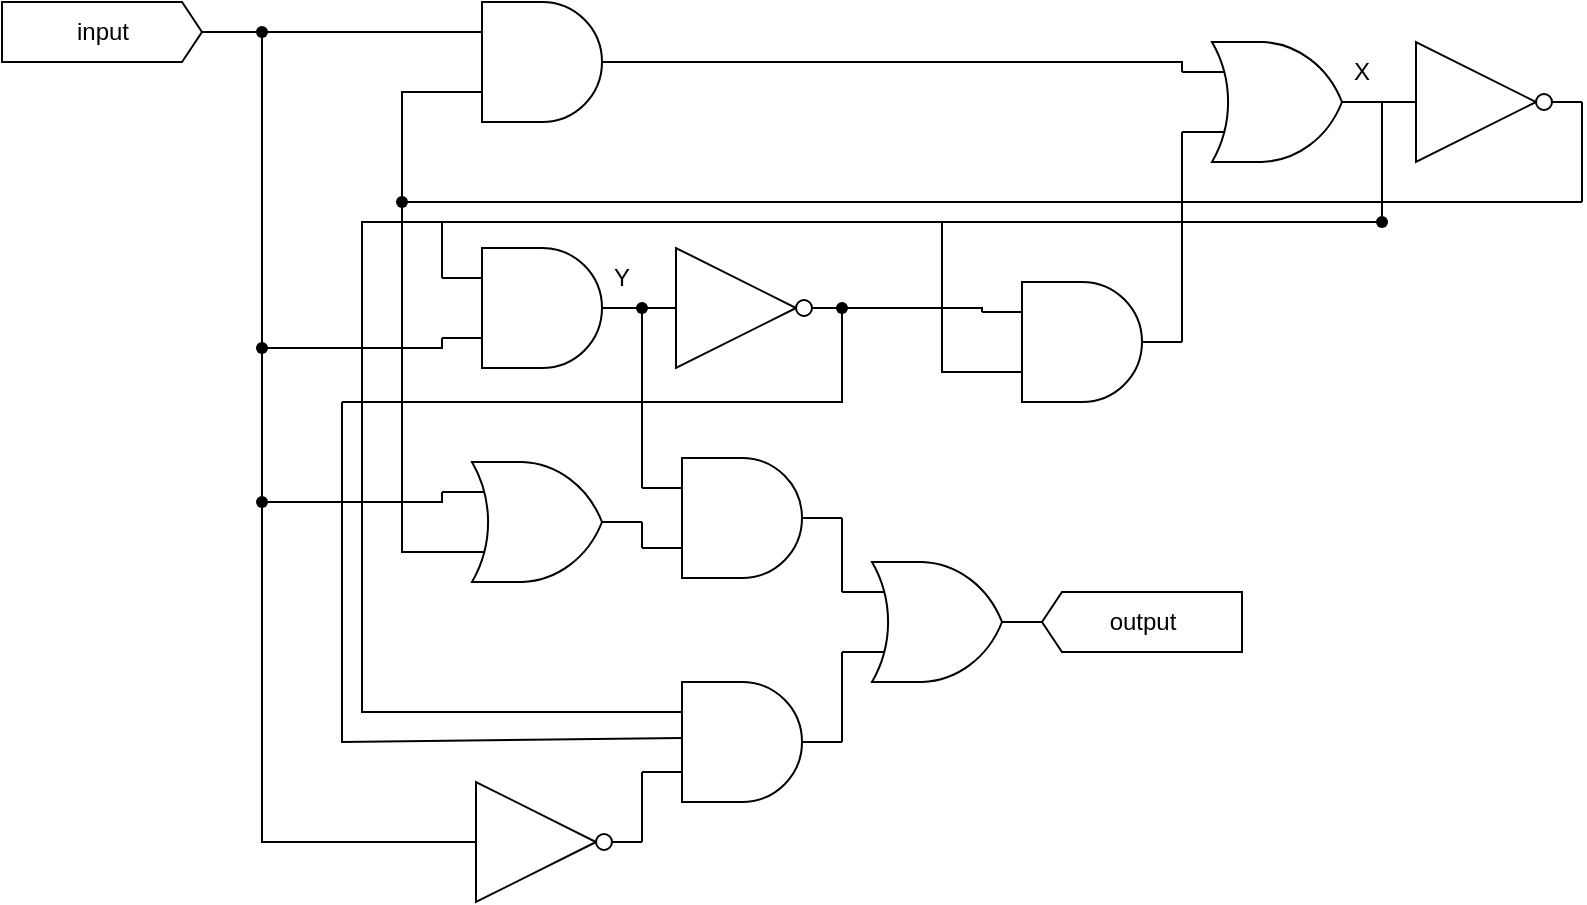 <mxfile version="24.8.9">
  <diagram name="Page-1" id="rFQyy8-Wtrp8-1svVP6h">
    <mxGraphModel dx="989" dy="514" grid="1" gridSize="10" guides="1" tooltips="1" connect="1" arrows="1" fold="1" page="1" pageScale="1" pageWidth="827" pageHeight="1169" math="0" shadow="0">
      <root>
        <mxCell id="0" />
        <mxCell id="1" parent="0" />
        <mxCell id="YE5e00FKLMCy6GCT2mBF-1" value="" style="verticalLabelPosition=bottom;shadow=0;dashed=0;align=center;html=1;verticalAlign=top;shape=mxgraph.electrical.logic_gates.logic_gate;operation=and;direction=east;" vertex="1" parent="1">
          <mxGeometry x="350" y="80" width="100" height="60" as="geometry" />
        </mxCell>
        <mxCell id="YE5e00FKLMCy6GCT2mBF-6" value="input" style="html=1;shadow=0;dashed=0;align=center;verticalAlign=middle;shape=mxgraph.arrows2.arrow;dy=0;dx=10;notch=0;" vertex="1" parent="1">
          <mxGeometry x="130" y="80" width="100" height="30" as="geometry" />
        </mxCell>
        <mxCell id="YE5e00FKLMCy6GCT2mBF-7" value="output" style="html=1;shadow=0;dashed=0;align=center;verticalAlign=middle;shape=mxgraph.arrows2.arrow;dy=0;dx=10;notch=0;direction=west;" vertex="1" parent="1">
          <mxGeometry x="650" y="375" width="100" height="30" as="geometry" />
        </mxCell>
        <mxCell id="YE5e00FKLMCy6GCT2mBF-8" value="" style="verticalLabelPosition=bottom;shadow=0;dashed=0;align=center;html=1;verticalAlign=top;shape=mxgraph.electrical.logic_gates.logic_gate;operation=and;direction=east;" vertex="1" parent="1">
          <mxGeometry x="350" y="203" width="100" height="60" as="geometry" />
        </mxCell>
        <mxCell id="YE5e00FKLMCy6GCT2mBF-12" value="" style="endArrow=none;html=1;rounded=0;entryX=0;entryY=0.25;entryDx=0;entryDy=0;entryPerimeter=0;" edge="1" parent="1" source="YE5e00FKLMCy6GCT2mBF-17" target="YE5e00FKLMCy6GCT2mBF-1">
          <mxGeometry width="50" height="50" relative="1" as="geometry">
            <mxPoint x="265" y="95" as="sourcePoint" />
            <mxPoint x="410" y="190" as="targetPoint" />
          </mxGeometry>
        </mxCell>
        <mxCell id="YE5e00FKLMCy6GCT2mBF-13" value="" style="endArrow=none;html=1;rounded=0;exitDx=0;exitDy=0;exitPerimeter=0;" edge="1" parent="1" source="YE5e00FKLMCy6GCT2mBF-43">
          <mxGeometry width="50" height="50" relative="1" as="geometry">
            <mxPoint x="360" y="230" as="sourcePoint" />
            <mxPoint x="260" y="248" as="targetPoint" />
          </mxGeometry>
        </mxCell>
        <mxCell id="YE5e00FKLMCy6GCT2mBF-14" value="" style="endArrow=none;html=1;rounded=0;exitDx=0;exitDy=0;exitPerimeter=0;" edge="1" parent="1" target="YE5e00FKLMCy6GCT2mBF-17">
          <mxGeometry width="50" height="50" relative="1" as="geometry">
            <mxPoint x="260" y="243" as="sourcePoint" />
            <mxPoint x="259.75" y="100" as="targetPoint" />
            <Array as="points" />
          </mxGeometry>
        </mxCell>
        <mxCell id="YE5e00FKLMCy6GCT2mBF-16" value="" style="endArrow=none;html=1;rounded=0;exitX=1;exitY=0.5;exitDx=0;exitDy=0;exitPerimeter=0;" edge="1" parent="1" source="YE5e00FKLMCy6GCT2mBF-6">
          <mxGeometry width="50" height="50" relative="1" as="geometry">
            <mxPoint x="230" y="95" as="sourcePoint" />
            <mxPoint x="260" y="95" as="targetPoint" />
          </mxGeometry>
        </mxCell>
        <mxCell id="YE5e00FKLMCy6GCT2mBF-17" value="" style="shape=waypoint;sketch=0;fillStyle=solid;size=6;pointerEvents=1;points=[];fillColor=none;resizable=0;rotatable=0;perimeter=centerPerimeter;snapToPoint=1;" vertex="1" parent="1">
          <mxGeometry x="250" y="85" width="20" height="20" as="geometry" />
        </mxCell>
        <mxCell id="YE5e00FKLMCy6GCT2mBF-18" value="" style="verticalLabelPosition=bottom;shadow=0;dashed=0;align=center;html=1;verticalAlign=top;shape=mxgraph.electrical.logic_gates.logic_gate;operation=and;direction=east;" vertex="1" parent="1">
          <mxGeometry x="620" y="220" width="100" height="60" as="geometry" />
        </mxCell>
        <mxCell id="YE5e00FKLMCy6GCT2mBF-19" value="" style="verticalLabelPosition=bottom;shadow=0;dashed=0;align=center;html=1;verticalAlign=top;shape=mxgraph.electrical.logic_gates.logic_gate;operation=or;" vertex="1" parent="1">
          <mxGeometry x="720" y="100" width="100" height="60" as="geometry" />
        </mxCell>
        <mxCell id="YE5e00FKLMCy6GCT2mBF-21" value="" style="endArrow=none;html=1;rounded=0;entryX=0;entryY=0.25;entryDx=0;entryDy=0;entryPerimeter=0;exitX=1;exitY=0.5;exitDx=0;exitDy=0;exitPerimeter=0;" edge="1" parent="1" source="YE5e00FKLMCy6GCT2mBF-1" target="YE5e00FKLMCy6GCT2mBF-19">
          <mxGeometry width="50" height="50" relative="1" as="geometry">
            <mxPoint x="470" y="115" as="sourcePoint" />
            <mxPoint x="590" y="105" as="targetPoint" />
            <Array as="points">
              <mxPoint x="720" y="110" />
            </Array>
          </mxGeometry>
        </mxCell>
        <mxCell id="YE5e00FKLMCy6GCT2mBF-22" value="" style="endArrow=none;html=1;rounded=0;entryX=0;entryY=0.25;entryDx=0;entryDy=0;entryPerimeter=0;" edge="1" parent="1" target="YE5e00FKLMCy6GCT2mBF-8">
          <mxGeometry width="50" height="50" relative="1" as="geometry">
            <mxPoint x="350" y="190" as="sourcePoint" />
            <mxPoint x="270" y="258" as="targetPoint" />
          </mxGeometry>
        </mxCell>
        <mxCell id="YE5e00FKLMCy6GCT2mBF-23" value="" style="endArrow=none;html=1;rounded=0;" edge="1" parent="1">
          <mxGeometry width="50" height="50" relative="1" as="geometry">
            <mxPoint x="820" y="190" as="sourcePoint" />
            <mxPoint x="350" y="190" as="targetPoint" />
          </mxGeometry>
        </mxCell>
        <mxCell id="YE5e00FKLMCy6GCT2mBF-24" value="" style="endArrow=none;html=1;rounded=0;exitDx=0;exitDy=0;exitPerimeter=0;" edge="1" parent="1" source="YE5e00FKLMCy6GCT2mBF-60">
          <mxGeometry width="50" height="50" relative="1" as="geometry">
            <mxPoint x="820" y="160" as="sourcePoint" />
            <mxPoint x="820" y="190" as="targetPoint" />
          </mxGeometry>
        </mxCell>
        <mxCell id="YE5e00FKLMCy6GCT2mBF-25" value="X" style="text;strokeColor=none;align=center;fillColor=none;html=1;verticalAlign=middle;whiteSpace=wrap;rounded=0;" vertex="1" parent="1">
          <mxGeometry x="800" y="100" width="20" height="30" as="geometry" />
        </mxCell>
        <mxCell id="YE5e00FKLMCy6GCT2mBF-27" value="Y" style="text;strokeColor=none;align=center;fillColor=none;html=1;verticalAlign=middle;whiteSpace=wrap;rounded=0;" vertex="1" parent="1">
          <mxGeometry x="430" y="203" width="20" height="30" as="geometry" />
        </mxCell>
        <mxCell id="YE5e00FKLMCy6GCT2mBF-29" value="" style="verticalLabelPosition=bottom;shadow=0;dashed=0;align=center;html=1;verticalAlign=top;shape=mxgraph.electrical.logic_gates.inverter_2" vertex="1" parent="1">
          <mxGeometry x="820" y="100" width="100" height="60" as="geometry" />
        </mxCell>
        <mxCell id="YE5e00FKLMCy6GCT2mBF-30" value="" style="endArrow=none;html=1;rounded=0;exitX=1;exitY=0.5;exitDx=0;exitDy=0;exitPerimeter=0;" edge="1" parent="1">
          <mxGeometry width="50" height="50" relative="1" as="geometry">
            <mxPoint x="920" y="130" as="sourcePoint" />
            <mxPoint x="920" y="180" as="targetPoint" />
          </mxGeometry>
        </mxCell>
        <mxCell id="YE5e00FKLMCy6GCT2mBF-31" value="" style="endArrow=none;html=1;rounded=0;" edge="1" parent="1">
          <mxGeometry width="50" height="50" relative="1" as="geometry">
            <mxPoint x="920" y="180" as="sourcePoint" />
            <mxPoint x="330" y="180" as="targetPoint" />
          </mxGeometry>
        </mxCell>
        <mxCell id="YE5e00FKLMCy6GCT2mBF-34" value="" style="verticalLabelPosition=bottom;shadow=0;dashed=0;align=center;html=1;verticalAlign=top;shape=mxgraph.electrical.logic_gates.inverter_2" vertex="1" parent="1">
          <mxGeometry x="450" y="203" width="100" height="60" as="geometry" />
        </mxCell>
        <mxCell id="YE5e00FKLMCy6GCT2mBF-37" value="" style="endArrow=none;html=1;rounded=0;entryX=0;entryY=0.75;entryDx=0;entryDy=0;entryPerimeter=0;exitX=0;exitY=0.75;exitDx=0;exitDy=0;exitPerimeter=0;" edge="1" parent="1" target="YE5e00FKLMCy6GCT2mBF-1">
          <mxGeometry width="50" height="50" relative="1" as="geometry">
            <mxPoint x="350" y="355" as="sourcePoint" />
            <mxPoint x="560" y="243" as="targetPoint" />
            <Array as="points">
              <mxPoint x="330" y="355" />
              <mxPoint x="330" y="240" />
              <mxPoint x="330" y="125" />
            </Array>
          </mxGeometry>
        </mxCell>
        <mxCell id="YE5e00FKLMCy6GCT2mBF-38" value="" style="shape=waypoint;sketch=0;fillStyle=solid;size=6;pointerEvents=1;points=[];fillColor=none;resizable=0;rotatable=0;perimeter=centerPerimeter;snapToPoint=1;" vertex="1" parent="1">
          <mxGeometry x="320" y="170" width="20" height="20" as="geometry" />
        </mxCell>
        <mxCell id="YE5e00FKLMCy6GCT2mBF-39" value="" style="verticalLabelPosition=bottom;shadow=0;dashed=0;align=center;html=1;verticalAlign=top;shape=mxgraph.electrical.logic_gates.logic_gate;operation=or;" vertex="1" parent="1">
          <mxGeometry x="350" y="310" width="100" height="60" as="geometry" />
        </mxCell>
        <mxCell id="YE5e00FKLMCy6GCT2mBF-41" value="" style="endArrow=none;html=1;rounded=0;exitDx=0;exitDy=0;exitPerimeter=0;" edge="1" parent="1" source="YE5e00FKLMCy6GCT2mBF-43">
          <mxGeometry width="50" height="50" relative="1" as="geometry">
            <mxPoint x="350" y="325" as="sourcePoint" />
            <mxPoint x="260" y="243" as="targetPoint" />
            <Array as="points" />
          </mxGeometry>
        </mxCell>
        <mxCell id="YE5e00FKLMCy6GCT2mBF-44" value="" style="endArrow=none;html=1;rounded=0;exitDx=0;exitDy=0;exitPerimeter=0;" edge="1" parent="1" source="YE5e00FKLMCy6GCT2mBF-67" target="YE5e00FKLMCy6GCT2mBF-43">
          <mxGeometry width="50" height="50" relative="1" as="geometry">
            <mxPoint x="350" y="325" as="sourcePoint" />
            <mxPoint x="260" y="243" as="targetPoint" />
            <Array as="points" />
          </mxGeometry>
        </mxCell>
        <mxCell id="YE5e00FKLMCy6GCT2mBF-45" value="" style="endArrow=none;html=1;rounded=0;exitX=0;exitY=0.75;exitDx=0;exitDy=0;exitPerimeter=0;" edge="1" parent="1" source="YE5e00FKLMCy6GCT2mBF-8" target="YE5e00FKLMCy6GCT2mBF-43">
          <mxGeometry width="50" height="50" relative="1" as="geometry">
            <mxPoint x="350" y="248" as="sourcePoint" />
            <mxPoint x="260" y="248" as="targetPoint" />
            <Array as="points">
              <mxPoint x="350" y="253" />
            </Array>
          </mxGeometry>
        </mxCell>
        <mxCell id="YE5e00FKLMCy6GCT2mBF-43" value="" style="shape=waypoint;sketch=0;fillStyle=solid;size=6;pointerEvents=1;points=[];fillColor=none;resizable=0;rotatable=0;perimeter=centerPerimeter;snapToPoint=1;" vertex="1" parent="1">
          <mxGeometry x="250" y="243" width="20" height="20" as="geometry" />
        </mxCell>
        <mxCell id="YE5e00FKLMCy6GCT2mBF-46" value="" style="endArrow=none;html=1;rounded=0;exitX=0;exitY=0.75;exitDx=0;exitDy=0;exitPerimeter=0;entryX=1;entryY=0.5;entryDx=0;entryDy=0;entryPerimeter=0;" edge="1" parent="1" source="YE5e00FKLMCy6GCT2mBF-19" target="YE5e00FKLMCy6GCT2mBF-18">
          <mxGeometry width="50" height="50" relative="1" as="geometry">
            <mxPoint x="719" y="150" as="sourcePoint" />
            <mxPoint x="719.43" y="253" as="targetPoint" />
          </mxGeometry>
        </mxCell>
        <mxCell id="YE5e00FKLMCy6GCT2mBF-47" value="" style="endArrow=none;html=1;rounded=0;entryX=0;entryY=0.25;entryDx=0;entryDy=0;entryPerimeter=0;exitX=1;exitY=0.5;exitDx=0;exitDy=0;exitPerimeter=0;" edge="1" parent="1" source="YE5e00FKLMCy6GCT2mBF-34" target="YE5e00FKLMCy6GCT2mBF-18">
          <mxGeometry width="50" height="50" relative="1" as="geometry">
            <mxPoint x="560" y="232.6" as="sourcePoint" />
            <mxPoint x="650" y="232.6" as="targetPoint" />
            <Array as="points">
              <mxPoint x="620" y="233" />
            </Array>
          </mxGeometry>
        </mxCell>
        <mxCell id="YE5e00FKLMCy6GCT2mBF-48" value="" style="endArrow=none;html=1;rounded=0;entryX=0;entryY=0.75;entryDx=0;entryDy=0;entryPerimeter=0;" edge="1" parent="1" target="YE5e00FKLMCy6GCT2mBF-18">
          <mxGeometry width="50" height="50" relative="1" as="geometry">
            <mxPoint x="600" y="190" as="sourcePoint" />
            <mxPoint x="630" y="245" as="targetPoint" />
            <Array as="points">
              <mxPoint x="600" y="265" />
            </Array>
          </mxGeometry>
        </mxCell>
        <mxCell id="YE5e00FKLMCy6GCT2mBF-49" value="" style="verticalLabelPosition=bottom;shadow=0;dashed=0;align=center;html=1;verticalAlign=top;shape=mxgraph.electrical.logic_gates.logic_gate;operation=and;direction=east;" vertex="1" parent="1">
          <mxGeometry x="450" y="308" width="100" height="60" as="geometry" />
        </mxCell>
        <mxCell id="YE5e00FKLMCy6GCT2mBF-50" value="" style="endArrow=none;html=1;rounded=0;exitDx=0;exitDy=0;exitPerimeter=0;entryX=0;entryY=0.25;entryDx=0;entryDy=0;entryPerimeter=0;" edge="1" parent="1" source="YE5e00FKLMCy6GCT2mBF-58" target="YE5e00FKLMCy6GCT2mBF-49">
          <mxGeometry width="50" height="50" relative="1" as="geometry">
            <mxPoint x="449.6" y="233" as="sourcePoint" />
            <mxPoint x="450" y="310" as="targetPoint" />
          </mxGeometry>
        </mxCell>
        <mxCell id="YE5e00FKLMCy6GCT2mBF-55" value="" style="endArrow=none;html=1;rounded=0;exitX=1;exitY=0.5;exitDx=0;exitDy=0;exitPerimeter=0;entryX=0;entryY=0.75;entryDx=0;entryDy=0;entryPerimeter=0;" edge="1" parent="1" source="YE5e00FKLMCy6GCT2mBF-39" target="YE5e00FKLMCy6GCT2mBF-49">
          <mxGeometry width="50" height="50" relative="1" as="geometry">
            <mxPoint x="459.6" y="243" as="sourcePoint" />
            <mxPoint x="460" y="333" as="targetPoint" />
          </mxGeometry>
        </mxCell>
        <mxCell id="YE5e00FKLMCy6GCT2mBF-59" value="" style="endArrow=none;html=1;rounded=0;exitX=0;exitY=0.75;exitDx=0;exitDy=0;exitPerimeter=0;entryDx=0;entryDy=0;entryPerimeter=0;" edge="1" parent="1" target="YE5e00FKLMCy6GCT2mBF-58">
          <mxGeometry width="50" height="50" relative="1" as="geometry">
            <mxPoint x="449.6" y="233" as="sourcePoint" />
            <mxPoint x="450" y="323" as="targetPoint" />
          </mxGeometry>
        </mxCell>
        <mxCell id="YE5e00FKLMCy6GCT2mBF-58" value="" style="shape=waypoint;sketch=0;fillStyle=solid;size=6;pointerEvents=1;points=[];fillColor=none;resizable=0;rotatable=0;perimeter=centerPerimeter;snapToPoint=1;" vertex="1" parent="1">
          <mxGeometry x="440" y="223" width="20" height="20" as="geometry" />
        </mxCell>
        <mxCell id="YE5e00FKLMCy6GCT2mBF-62" value="" style="endArrow=none;html=1;rounded=0;exitX=1;exitY=0.5;exitDx=0;exitDy=0;exitPerimeter=0;" edge="1" parent="1" source="YE5e00FKLMCy6GCT2mBF-19" target="YE5e00FKLMCy6GCT2mBF-60">
          <mxGeometry width="50" height="50" relative="1" as="geometry">
            <mxPoint x="820" y="130" as="sourcePoint" />
            <mxPoint x="820" y="190" as="targetPoint" />
          </mxGeometry>
        </mxCell>
        <mxCell id="YE5e00FKLMCy6GCT2mBF-60" value="" style="shape=waypoint;sketch=0;fillStyle=solid;size=6;pointerEvents=1;points=[];fillColor=none;resizable=0;rotatable=0;perimeter=centerPerimeter;snapToPoint=1;" vertex="1" parent="1">
          <mxGeometry x="810" y="180" width="20" height="20" as="geometry" />
        </mxCell>
        <mxCell id="YE5e00FKLMCy6GCT2mBF-63" value="" style="verticalLabelPosition=bottom;shadow=0;dashed=0;align=center;html=1;verticalAlign=top;shape=mxgraph.electrical.logic_gates.logic_gate;operation=or;" vertex="1" parent="1">
          <mxGeometry x="550" y="360" width="100" height="60" as="geometry" />
        </mxCell>
        <mxCell id="YE5e00FKLMCy6GCT2mBF-64" value="" style="verticalLabelPosition=bottom;shadow=0;dashed=0;align=center;html=1;verticalAlign=top;shape=mxgraph.electrical.logic_gates.logic_gate;operation=and;direction=east;" vertex="1" parent="1">
          <mxGeometry x="450" y="420" width="100" height="60" as="geometry" />
        </mxCell>
        <mxCell id="YE5e00FKLMCy6GCT2mBF-65" value="" style="verticalLabelPosition=bottom;shadow=0;dashed=0;align=center;html=1;verticalAlign=top;shape=mxgraph.electrical.logic_gates.inverter_2" vertex="1" parent="1">
          <mxGeometry x="350" y="470" width="100" height="60" as="geometry" />
        </mxCell>
        <mxCell id="YE5e00FKLMCy6GCT2mBF-66" value="" style="endArrow=none;html=1;rounded=0;exitDx=0;exitDy=0;exitPerimeter=0;" edge="1" parent="1" source="YE5e00FKLMCy6GCT2mBF-67">
          <mxGeometry width="50" height="50" relative="1" as="geometry">
            <mxPoint x="350" y="392" as="sourcePoint" />
            <mxPoint x="260" y="320" as="targetPoint" />
            <Array as="points" />
          </mxGeometry>
        </mxCell>
        <mxCell id="YE5e00FKLMCy6GCT2mBF-68" value="" style="endArrow=none;html=1;rounded=0;exitX=0;exitY=0.5;exitDx=0;exitDy=0;exitPerimeter=0;" edge="1" parent="1" source="YE5e00FKLMCy6GCT2mBF-65" target="YE5e00FKLMCy6GCT2mBF-67">
          <mxGeometry width="50" height="50" relative="1" as="geometry">
            <mxPoint x="350" y="500" as="sourcePoint" />
            <mxPoint x="260" y="320" as="targetPoint" />
            <Array as="points">
              <mxPoint x="260" y="500" />
            </Array>
          </mxGeometry>
        </mxCell>
        <mxCell id="YE5e00FKLMCy6GCT2mBF-69" value="" style="endArrow=none;html=1;rounded=0;exitX=0;exitY=0.25;exitDx=0;exitDy=0;exitPerimeter=0;" edge="1" parent="1" source="YE5e00FKLMCy6GCT2mBF-39" target="YE5e00FKLMCy6GCT2mBF-67">
          <mxGeometry width="50" height="50" relative="1" as="geometry">
            <mxPoint x="350" y="325" as="sourcePoint" />
            <mxPoint x="260" y="253" as="targetPoint" />
            <Array as="points">
              <mxPoint x="350" y="330" />
            </Array>
          </mxGeometry>
        </mxCell>
        <mxCell id="YE5e00FKLMCy6GCT2mBF-67" value="" style="shape=waypoint;sketch=0;fillStyle=solid;size=6;pointerEvents=1;points=[];fillColor=none;resizable=0;rotatable=0;perimeter=centerPerimeter;snapToPoint=1;" vertex="1" parent="1">
          <mxGeometry x="250" y="320" width="20" height="20" as="geometry" />
        </mxCell>
        <mxCell id="YE5e00FKLMCy6GCT2mBF-70" value="" style="endArrow=none;html=1;rounded=0;entryX=1;entryY=0.5;entryDx=0;entryDy=0;entryPerimeter=0;exitX=0;exitY=0.75;exitDx=0;exitDy=0;exitPerimeter=0;" edge="1" parent="1" source="YE5e00FKLMCy6GCT2mBF-64" target="YE5e00FKLMCy6GCT2mBF-65">
          <mxGeometry width="50" height="50" relative="1" as="geometry">
            <mxPoint x="540" y="490" as="sourcePoint" />
            <mxPoint x="460" y="333" as="targetPoint" />
          </mxGeometry>
        </mxCell>
        <mxCell id="YE5e00FKLMCy6GCT2mBF-71" value="" style="endArrow=none;html=1;rounded=0;exitX=0;exitY=0.25;exitDx=0;exitDy=0;exitPerimeter=0;" edge="1" parent="1" source="YE5e00FKLMCy6GCT2mBF-64">
          <mxGeometry width="50" height="50" relative="1" as="geometry">
            <mxPoint x="310" y="420" as="sourcePoint" />
            <mxPoint x="350" y="190" as="targetPoint" />
            <Array as="points">
              <mxPoint x="310" y="435" />
              <mxPoint x="310" y="305" />
              <mxPoint x="310" y="190" />
            </Array>
          </mxGeometry>
        </mxCell>
        <mxCell id="YE5e00FKLMCy6GCT2mBF-72" value="" style="endArrow=none;html=1;rounded=0;exitDx=0;exitDy=0;exitPerimeter=0;" edge="1" parent="1" source="YE5e00FKLMCy6GCT2mBF-73">
          <mxGeometry width="50" height="50" relative="1" as="geometry">
            <mxPoint x="470" y="448" as="sourcePoint" />
            <mxPoint x="300" y="280" as="targetPoint" />
            <Array as="points">
              <mxPoint x="550" y="280" />
            </Array>
          </mxGeometry>
        </mxCell>
        <mxCell id="YE5e00FKLMCy6GCT2mBF-75" value="" style="endArrow=none;html=1;rounded=0;exitX=0;exitY=0.25;exitDx=0;exitDy=0;exitPerimeter=0;" edge="1" parent="1">
          <mxGeometry width="50" height="50" relative="1" as="geometry">
            <mxPoint x="470" y="448" as="sourcePoint" />
            <mxPoint x="300" y="280" as="targetPoint" />
            <Array as="points">
              <mxPoint x="300" y="450" />
            </Array>
          </mxGeometry>
        </mxCell>
        <mxCell id="YE5e00FKLMCy6GCT2mBF-73" value="" style="shape=waypoint;sketch=0;fillStyle=solid;size=6;pointerEvents=1;points=[];fillColor=none;resizable=0;rotatable=0;perimeter=centerPerimeter;snapToPoint=1;" vertex="1" parent="1">
          <mxGeometry x="540" y="223" width="20" height="20" as="geometry" />
        </mxCell>
        <mxCell id="YE5e00FKLMCy6GCT2mBF-76" value="" style="endArrow=none;html=1;rounded=0;exitDx=0;exitDy=0;exitPerimeter=0;entryX=0;entryY=0.25;entryDx=0;entryDy=0;entryPerimeter=0;exitX=1;exitY=0.5;" edge="1" parent="1" source="YE5e00FKLMCy6GCT2mBF-49" target="YE5e00FKLMCy6GCT2mBF-63">
          <mxGeometry width="50" height="50" relative="1" as="geometry">
            <mxPoint x="650" y="420" as="sourcePoint" />
            <mxPoint x="650" y="510" as="targetPoint" />
          </mxGeometry>
        </mxCell>
        <mxCell id="YE5e00FKLMCy6GCT2mBF-77" value="" style="endArrow=none;html=1;rounded=0;exitDx=0;exitDy=0;exitPerimeter=0;entryX=1;entryY=0.5;entryDx=0;entryDy=0;entryPerimeter=0;exitX=0;exitY=0.75;" edge="1" parent="1" source="YE5e00FKLMCy6GCT2mBF-63" target="YE5e00FKLMCy6GCT2mBF-64">
          <mxGeometry width="50" height="50" relative="1" as="geometry">
            <mxPoint x="549.31" y="410" as="sourcePoint" />
            <mxPoint x="549.31" y="447" as="targetPoint" />
          </mxGeometry>
        </mxCell>
      </root>
    </mxGraphModel>
  </diagram>
</mxfile>

